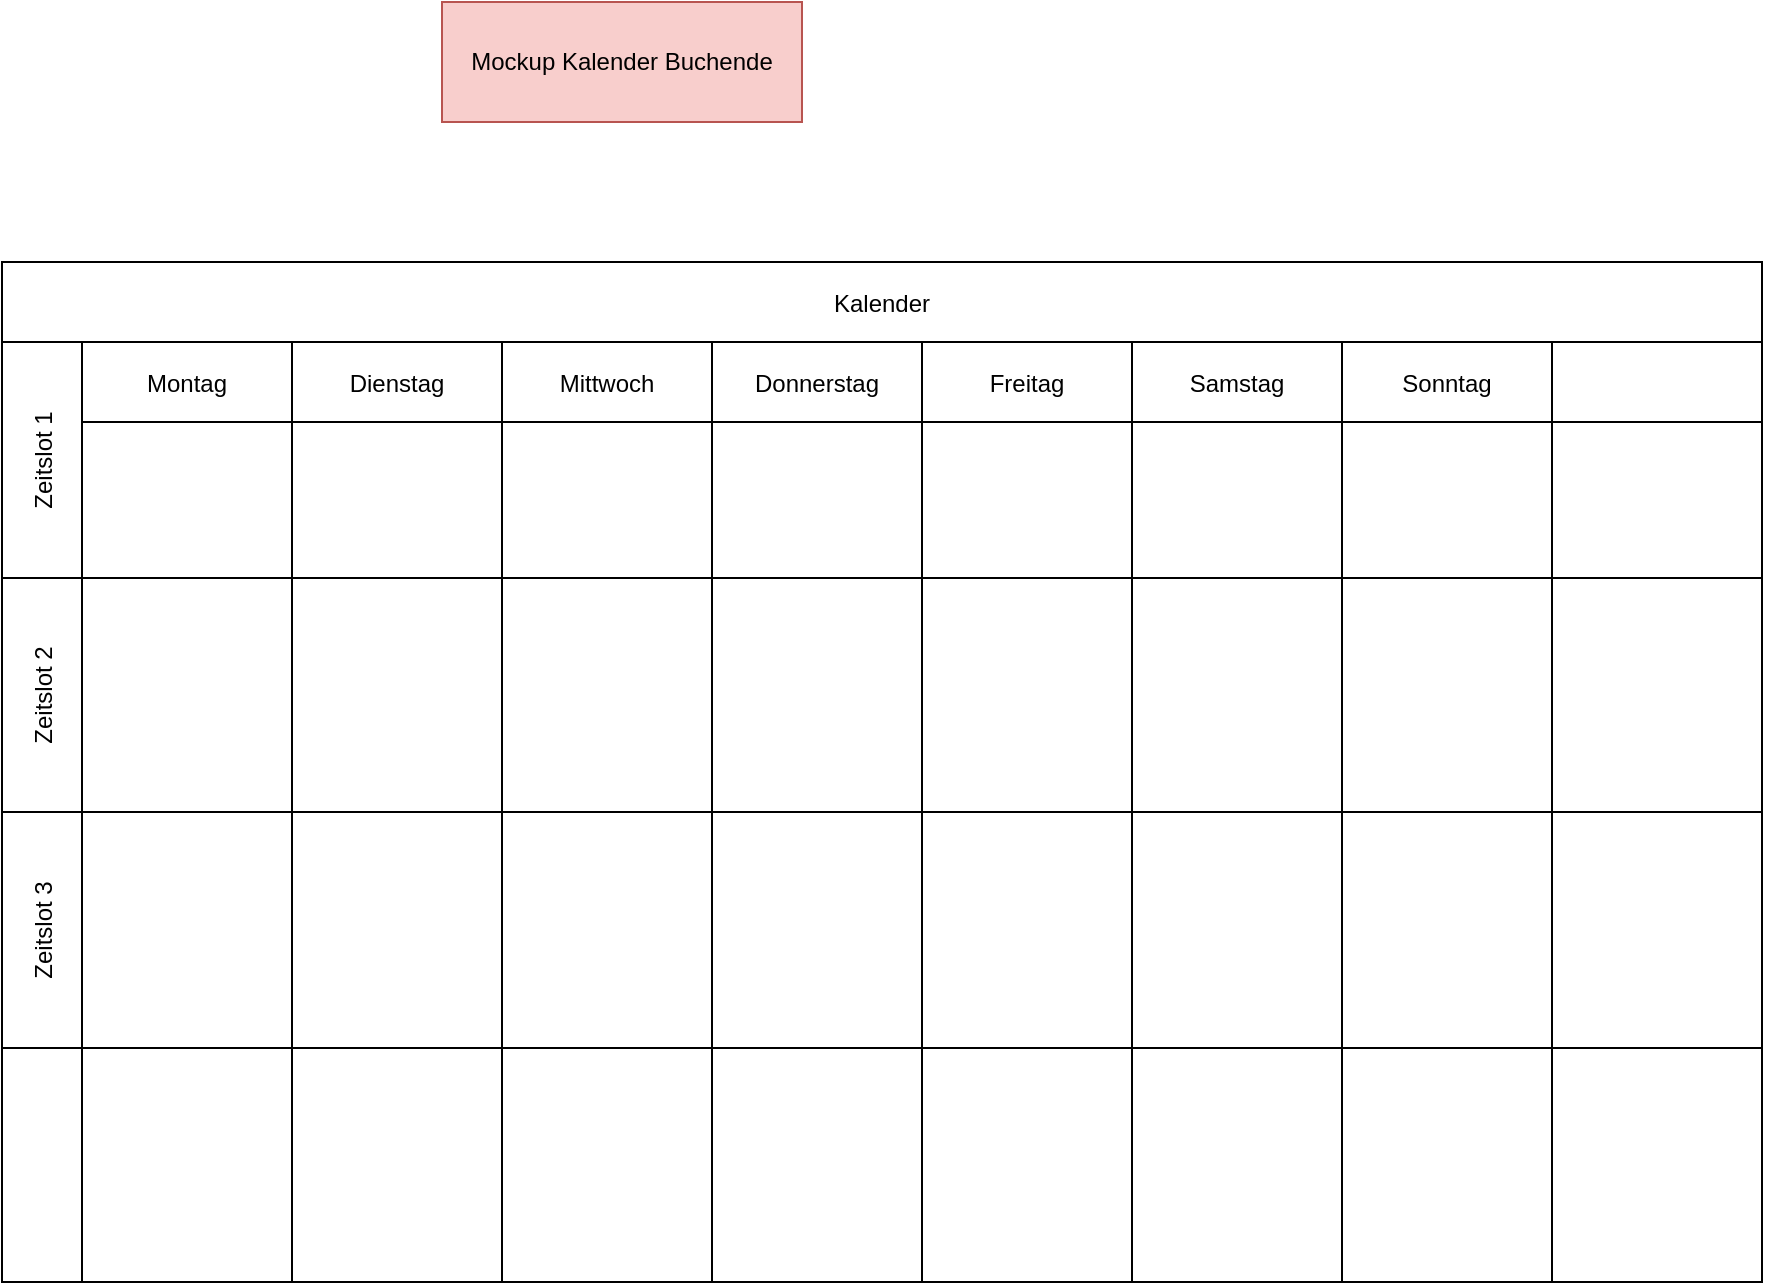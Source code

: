 <mxfile version="24.6.4" type="github">
  <diagram name="Seite-1" id="cYS-9EuOB4i6pcKZ9MJi">
    <mxGraphModel dx="2189" dy="740" grid="1" gridSize="10" guides="1" tooltips="1" connect="1" arrows="1" fold="1" page="1" pageScale="1" pageWidth="827" pageHeight="1169" math="0" shadow="0">
      <root>
        <mxCell id="0" />
        <mxCell id="1" parent="0" />
        <mxCell id="5YDPGhxfkZ1rQy1-W0EN-1" value="Mockup Kalender Buchende" style="rounded=0;whiteSpace=wrap;html=1;fillColor=#f8cecc;strokeColor=#b85450;" parent="1" vertex="1">
          <mxGeometry x="30" y="20" width="180" height="60" as="geometry" />
        </mxCell>
        <mxCell id="zZJHMVHqWspqlWFaA559-3" value="Kalender" style="shape=table;childLayout=tableLayout;startSize=40;collapsible=0;recursiveResize=0;expand=0;" vertex="1" parent="1">
          <mxGeometry x="-190" y="150" width="880" height="510" as="geometry" />
        </mxCell>
        <mxCell id="zZJHMVHqWspqlWFaA559-4" value="Zeitslot 1" style="shape=tableRow;horizontal=0;swimlaneHead=0;swimlaneBody=0;top=0;left=0;strokeColor=inherit;bottom=0;right=0;dropTarget=0;fontStyle=0;fillColor=none;points=[[0,0.5],[1,0.5]];portConstraint=eastwest;startSize=40;collapsible=0;recursiveResize=0;expand=0;" vertex="1" parent="zZJHMVHqWspqlWFaA559-3">
          <mxGeometry y="40" width="880" height="118" as="geometry" />
        </mxCell>
        <mxCell id="zZJHMVHqWspqlWFaA559-5" value="Montag" style="swimlane;swimlaneHead=0;swimlaneBody=0;fontStyle=0;strokeColor=inherit;connectable=0;fillColor=none;startSize=40;collapsible=0;recursiveResize=0;expand=0;" vertex="1" parent="zZJHMVHqWspqlWFaA559-4">
          <mxGeometry x="40" width="105" height="118" as="geometry">
            <mxRectangle width="105" height="118" as="alternateBounds" />
          </mxGeometry>
        </mxCell>
        <mxCell id="zZJHMVHqWspqlWFaA559-6" value="Dienstag" style="swimlane;swimlaneHead=0;swimlaneBody=0;fontStyle=0;strokeColor=inherit;connectable=0;fillColor=none;startSize=40;collapsible=0;recursiveResize=0;expand=0;" vertex="1" parent="zZJHMVHqWspqlWFaA559-4">
          <mxGeometry x="145" width="105" height="118" as="geometry">
            <mxRectangle width="105" height="118" as="alternateBounds" />
          </mxGeometry>
        </mxCell>
        <mxCell id="zZJHMVHqWspqlWFaA559-7" value="Mittwoch" style="swimlane;swimlaneHead=0;swimlaneBody=0;fontStyle=0;strokeColor=inherit;connectable=0;fillColor=none;startSize=40;collapsible=0;recursiveResize=0;expand=0;" vertex="1" parent="zZJHMVHqWspqlWFaA559-4">
          <mxGeometry x="250" width="105" height="118" as="geometry">
            <mxRectangle width="105" height="118" as="alternateBounds" />
          </mxGeometry>
        </mxCell>
        <mxCell id="zZJHMVHqWspqlWFaA559-8" value="Donnerstag" style="swimlane;swimlaneHead=0;swimlaneBody=0;fontStyle=0;strokeColor=inherit;connectable=0;fillColor=none;startSize=40;collapsible=0;recursiveResize=0;expand=0;" vertex="1" parent="zZJHMVHqWspqlWFaA559-4">
          <mxGeometry x="355" width="105" height="118" as="geometry">
            <mxRectangle width="105" height="118" as="alternateBounds" />
          </mxGeometry>
        </mxCell>
        <mxCell id="zZJHMVHqWspqlWFaA559-9" value="Freitag" style="swimlane;swimlaneHead=0;swimlaneBody=0;fontStyle=0;strokeColor=inherit;connectable=0;fillColor=none;startSize=40;collapsible=0;recursiveResize=0;expand=0;" vertex="1" parent="zZJHMVHqWspqlWFaA559-4">
          <mxGeometry x="460" width="105" height="118" as="geometry">
            <mxRectangle width="105" height="118" as="alternateBounds" />
          </mxGeometry>
        </mxCell>
        <mxCell id="zZJHMVHqWspqlWFaA559-10" value="Samstag" style="swimlane;swimlaneHead=0;swimlaneBody=0;fontStyle=0;strokeColor=inherit;connectable=0;fillColor=none;startSize=40;collapsible=0;recursiveResize=0;expand=0;" vertex="1" parent="zZJHMVHqWspqlWFaA559-4">
          <mxGeometry x="565" width="105" height="118" as="geometry">
            <mxRectangle width="105" height="118" as="alternateBounds" />
          </mxGeometry>
        </mxCell>
        <mxCell id="zZJHMVHqWspqlWFaA559-11" value="Sonntag" style="swimlane;swimlaneHead=0;swimlaneBody=0;fontStyle=0;strokeColor=inherit;connectable=0;fillColor=none;startSize=40;collapsible=0;recursiveResize=0;expand=0;" vertex="1" parent="zZJHMVHqWspqlWFaA559-4">
          <mxGeometry x="670" width="105" height="118" as="geometry">
            <mxRectangle width="105" height="118" as="alternateBounds" />
          </mxGeometry>
        </mxCell>
        <mxCell id="zZJHMVHqWspqlWFaA559-12" value="" style="swimlane;swimlaneHead=0;swimlaneBody=0;fontStyle=0;strokeColor=inherit;connectable=0;fillColor=none;startSize=40;collapsible=0;recursiveResize=0;expand=0;" vertex="1" parent="zZJHMVHqWspqlWFaA559-4">
          <mxGeometry x="775" width="105" height="118" as="geometry">
            <mxRectangle width="105" height="118" as="alternateBounds" />
          </mxGeometry>
        </mxCell>
        <mxCell id="zZJHMVHqWspqlWFaA559-13" value="Zeitslot 2" style="shape=tableRow;horizontal=0;swimlaneHead=0;swimlaneBody=0;top=0;left=0;strokeColor=inherit;bottom=0;right=0;dropTarget=0;fontStyle=0;fillColor=none;points=[[0,0.5],[1,0.5]];portConstraint=eastwest;startSize=40;collapsible=0;recursiveResize=0;expand=0;" vertex="1" parent="zZJHMVHqWspqlWFaA559-3">
          <mxGeometry y="158" width="880" height="117" as="geometry" />
        </mxCell>
        <mxCell id="zZJHMVHqWspqlWFaA559-14" value="" style="swimlane;swimlaneHead=0;swimlaneBody=0;fontStyle=0;connectable=0;strokeColor=inherit;fillColor=none;startSize=0;collapsible=0;recursiveResize=0;expand=0;" vertex="1" parent="zZJHMVHqWspqlWFaA559-13">
          <mxGeometry x="40" width="105" height="117" as="geometry">
            <mxRectangle width="105" height="117" as="alternateBounds" />
          </mxGeometry>
        </mxCell>
        <mxCell id="zZJHMVHqWspqlWFaA559-15" value="" style="swimlane;swimlaneHead=0;swimlaneBody=0;fontStyle=0;connectable=0;strokeColor=inherit;fillColor=none;startSize=0;collapsible=0;recursiveResize=0;expand=0;" vertex="1" parent="zZJHMVHqWspqlWFaA559-13">
          <mxGeometry x="145" width="105" height="117" as="geometry">
            <mxRectangle width="105" height="117" as="alternateBounds" />
          </mxGeometry>
        </mxCell>
        <mxCell id="zZJHMVHqWspqlWFaA559-16" value="" style="swimlane;swimlaneHead=0;swimlaneBody=0;fontStyle=0;connectable=0;strokeColor=inherit;fillColor=none;startSize=0;collapsible=0;recursiveResize=0;expand=0;" vertex="1" parent="zZJHMVHqWspqlWFaA559-13">
          <mxGeometry x="250" width="105" height="117" as="geometry">
            <mxRectangle width="105" height="117" as="alternateBounds" />
          </mxGeometry>
        </mxCell>
        <mxCell id="zZJHMVHqWspqlWFaA559-17" value="" style="swimlane;swimlaneHead=0;swimlaneBody=0;fontStyle=0;connectable=0;strokeColor=inherit;fillColor=none;startSize=0;collapsible=0;recursiveResize=0;expand=0;" vertex="1" parent="zZJHMVHqWspqlWFaA559-13">
          <mxGeometry x="355" width="105" height="117" as="geometry">
            <mxRectangle width="105" height="117" as="alternateBounds" />
          </mxGeometry>
        </mxCell>
        <mxCell id="zZJHMVHqWspqlWFaA559-18" value="" style="swimlane;swimlaneHead=0;swimlaneBody=0;fontStyle=0;connectable=0;strokeColor=inherit;fillColor=none;startSize=0;collapsible=0;recursiveResize=0;expand=0;" vertex="1" parent="zZJHMVHqWspqlWFaA559-13">
          <mxGeometry x="460" width="105" height="117" as="geometry">
            <mxRectangle width="105" height="117" as="alternateBounds" />
          </mxGeometry>
        </mxCell>
        <mxCell id="zZJHMVHqWspqlWFaA559-19" value="" style="swimlane;swimlaneHead=0;swimlaneBody=0;fontStyle=0;connectable=0;strokeColor=inherit;fillColor=none;startSize=0;collapsible=0;recursiveResize=0;expand=0;" vertex="1" parent="zZJHMVHqWspqlWFaA559-13">
          <mxGeometry x="565" width="105" height="117" as="geometry">
            <mxRectangle width="105" height="117" as="alternateBounds" />
          </mxGeometry>
        </mxCell>
        <mxCell id="zZJHMVHqWspqlWFaA559-20" value="" style="swimlane;swimlaneHead=0;swimlaneBody=0;fontStyle=0;connectable=0;strokeColor=inherit;fillColor=none;startSize=0;collapsible=0;recursiveResize=0;expand=0;" vertex="1" parent="zZJHMVHqWspqlWFaA559-13">
          <mxGeometry x="670" width="105" height="117" as="geometry">
            <mxRectangle width="105" height="117" as="alternateBounds" />
          </mxGeometry>
        </mxCell>
        <mxCell id="zZJHMVHqWspqlWFaA559-21" value="" style="swimlane;swimlaneHead=0;swimlaneBody=0;fontStyle=0;connectable=0;strokeColor=inherit;fillColor=none;startSize=0;collapsible=0;recursiveResize=0;expand=0;" vertex="1" parent="zZJHMVHqWspqlWFaA559-13">
          <mxGeometry x="775" width="105" height="117" as="geometry">
            <mxRectangle width="105" height="117" as="alternateBounds" />
          </mxGeometry>
        </mxCell>
        <mxCell id="zZJHMVHqWspqlWFaA559-22" value="Zeitslot 3" style="shape=tableRow;horizontal=0;swimlaneHead=0;swimlaneBody=0;top=0;left=0;strokeColor=inherit;bottom=0;right=0;dropTarget=0;fontStyle=0;fillColor=none;points=[[0,0.5],[1,0.5]];portConstraint=eastwest;startSize=40;collapsible=0;recursiveResize=0;expand=0;" vertex="1" parent="zZJHMVHqWspqlWFaA559-3">
          <mxGeometry y="275" width="880" height="118" as="geometry" />
        </mxCell>
        <mxCell id="zZJHMVHqWspqlWFaA559-23" value="" style="swimlane;swimlaneHead=0;swimlaneBody=0;fontStyle=0;connectable=0;strokeColor=inherit;fillColor=none;startSize=0;collapsible=0;recursiveResize=0;expand=0;" vertex="1" parent="zZJHMVHqWspqlWFaA559-22">
          <mxGeometry x="40" width="105" height="118" as="geometry">
            <mxRectangle width="105" height="118" as="alternateBounds" />
          </mxGeometry>
        </mxCell>
        <mxCell id="zZJHMVHqWspqlWFaA559-24" value="" style="swimlane;swimlaneHead=0;swimlaneBody=0;fontStyle=0;connectable=0;strokeColor=inherit;fillColor=none;startSize=0;collapsible=0;recursiveResize=0;expand=0;" vertex="1" parent="zZJHMVHqWspqlWFaA559-22">
          <mxGeometry x="145" width="105" height="118" as="geometry">
            <mxRectangle width="105" height="118" as="alternateBounds" />
          </mxGeometry>
        </mxCell>
        <mxCell id="zZJHMVHqWspqlWFaA559-25" value="" style="swimlane;swimlaneHead=0;swimlaneBody=0;fontStyle=0;connectable=0;strokeColor=inherit;fillColor=none;startSize=0;collapsible=0;recursiveResize=0;expand=0;" vertex="1" parent="zZJHMVHqWspqlWFaA559-22">
          <mxGeometry x="250" width="105" height="118" as="geometry">
            <mxRectangle width="105" height="118" as="alternateBounds" />
          </mxGeometry>
        </mxCell>
        <mxCell id="zZJHMVHqWspqlWFaA559-26" value="" style="swimlane;swimlaneHead=0;swimlaneBody=0;fontStyle=0;connectable=0;strokeColor=inherit;fillColor=none;startSize=0;collapsible=0;recursiveResize=0;expand=0;" vertex="1" parent="zZJHMVHqWspqlWFaA559-22">
          <mxGeometry x="355" width="105" height="118" as="geometry">
            <mxRectangle width="105" height="118" as="alternateBounds" />
          </mxGeometry>
        </mxCell>
        <mxCell id="zZJHMVHqWspqlWFaA559-27" value="" style="swimlane;swimlaneHead=0;swimlaneBody=0;fontStyle=0;connectable=0;strokeColor=inherit;fillColor=none;startSize=0;collapsible=0;recursiveResize=0;expand=0;" vertex="1" parent="zZJHMVHqWspqlWFaA559-22">
          <mxGeometry x="460" width="105" height="118" as="geometry">
            <mxRectangle width="105" height="118" as="alternateBounds" />
          </mxGeometry>
        </mxCell>
        <mxCell id="zZJHMVHqWspqlWFaA559-28" value="" style="swimlane;swimlaneHead=0;swimlaneBody=0;fontStyle=0;connectable=0;strokeColor=inherit;fillColor=none;startSize=0;collapsible=0;recursiveResize=0;expand=0;" vertex="1" parent="zZJHMVHqWspqlWFaA559-22">
          <mxGeometry x="565" width="105" height="118" as="geometry">
            <mxRectangle width="105" height="118" as="alternateBounds" />
          </mxGeometry>
        </mxCell>
        <mxCell id="zZJHMVHqWspqlWFaA559-29" value="" style="swimlane;swimlaneHead=0;swimlaneBody=0;fontStyle=0;connectable=0;strokeColor=inherit;fillColor=none;startSize=0;collapsible=0;recursiveResize=0;expand=0;" vertex="1" parent="zZJHMVHqWspqlWFaA559-22">
          <mxGeometry x="670" width="105" height="118" as="geometry">
            <mxRectangle width="105" height="118" as="alternateBounds" />
          </mxGeometry>
        </mxCell>
        <mxCell id="zZJHMVHqWspqlWFaA559-30" value="" style="swimlane;swimlaneHead=0;swimlaneBody=0;fontStyle=0;connectable=0;strokeColor=inherit;fillColor=none;startSize=0;collapsible=0;recursiveResize=0;expand=0;" vertex="1" parent="zZJHMVHqWspqlWFaA559-22">
          <mxGeometry x="775" width="105" height="118" as="geometry">
            <mxRectangle width="105" height="118" as="alternateBounds" />
          </mxGeometry>
        </mxCell>
        <mxCell id="zZJHMVHqWspqlWFaA559-31" value="" style="shape=tableRow;horizontal=0;swimlaneHead=0;swimlaneBody=0;top=0;left=0;strokeColor=inherit;bottom=0;right=0;dropTarget=0;fontStyle=0;fillColor=none;points=[[0,0.5],[1,0.5]];portConstraint=eastwest;startSize=40;collapsible=0;recursiveResize=0;expand=0;" vertex="1" parent="zZJHMVHqWspqlWFaA559-3">
          <mxGeometry y="393" width="880" height="117" as="geometry" />
        </mxCell>
        <mxCell id="zZJHMVHqWspqlWFaA559-32" value="" style="swimlane;swimlaneHead=0;swimlaneBody=0;fontStyle=0;connectable=0;strokeColor=inherit;fillColor=none;startSize=0;collapsible=0;recursiveResize=0;expand=0;" vertex="1" parent="zZJHMVHqWspqlWFaA559-31">
          <mxGeometry x="40" width="105" height="117" as="geometry">
            <mxRectangle width="105" height="117" as="alternateBounds" />
          </mxGeometry>
        </mxCell>
        <mxCell id="zZJHMVHqWspqlWFaA559-33" value="" style="swimlane;swimlaneHead=0;swimlaneBody=0;fontStyle=0;connectable=0;strokeColor=inherit;fillColor=none;startSize=0;collapsible=0;recursiveResize=0;expand=0;" vertex="1" parent="zZJHMVHqWspqlWFaA559-31">
          <mxGeometry x="145" width="105" height="117" as="geometry">
            <mxRectangle width="105" height="117" as="alternateBounds" />
          </mxGeometry>
        </mxCell>
        <mxCell id="zZJHMVHqWspqlWFaA559-34" value="" style="swimlane;swimlaneHead=0;swimlaneBody=0;fontStyle=0;connectable=0;strokeColor=inherit;fillColor=none;startSize=0;collapsible=0;recursiveResize=0;expand=0;" vertex="1" parent="zZJHMVHqWspqlWFaA559-31">
          <mxGeometry x="250" width="105" height="117" as="geometry">
            <mxRectangle width="105" height="117" as="alternateBounds" />
          </mxGeometry>
        </mxCell>
        <mxCell id="zZJHMVHqWspqlWFaA559-35" value="" style="swimlane;swimlaneHead=0;swimlaneBody=0;fontStyle=0;connectable=0;strokeColor=inherit;fillColor=none;startSize=0;collapsible=0;recursiveResize=0;expand=0;" vertex="1" parent="zZJHMVHqWspqlWFaA559-31">
          <mxGeometry x="355" width="105" height="117" as="geometry">
            <mxRectangle width="105" height="117" as="alternateBounds" />
          </mxGeometry>
        </mxCell>
        <mxCell id="zZJHMVHqWspqlWFaA559-36" value="" style="swimlane;swimlaneHead=0;swimlaneBody=0;fontStyle=0;connectable=0;strokeColor=inherit;fillColor=none;startSize=0;collapsible=0;recursiveResize=0;expand=0;" vertex="1" parent="zZJHMVHqWspqlWFaA559-31">
          <mxGeometry x="460" width="105" height="117" as="geometry">
            <mxRectangle width="105" height="117" as="alternateBounds" />
          </mxGeometry>
        </mxCell>
        <mxCell id="zZJHMVHqWspqlWFaA559-37" value="" style="swimlane;swimlaneHead=0;swimlaneBody=0;fontStyle=0;connectable=0;strokeColor=inherit;fillColor=none;startSize=0;collapsible=0;recursiveResize=0;expand=0;" vertex="1" parent="zZJHMVHqWspqlWFaA559-31">
          <mxGeometry x="565" width="105" height="117" as="geometry">
            <mxRectangle width="105" height="117" as="alternateBounds" />
          </mxGeometry>
        </mxCell>
        <mxCell id="zZJHMVHqWspqlWFaA559-38" value="" style="swimlane;swimlaneHead=0;swimlaneBody=0;fontStyle=0;connectable=0;strokeColor=inherit;fillColor=none;startSize=0;collapsible=0;recursiveResize=0;expand=0;" vertex="1" parent="zZJHMVHqWspqlWFaA559-31">
          <mxGeometry x="670" width="105" height="117" as="geometry">
            <mxRectangle width="105" height="117" as="alternateBounds" />
          </mxGeometry>
        </mxCell>
        <mxCell id="zZJHMVHqWspqlWFaA559-39" value="" style="swimlane;swimlaneHead=0;swimlaneBody=0;fontStyle=0;connectable=0;strokeColor=inherit;fillColor=none;startSize=0;collapsible=0;recursiveResize=0;expand=0;" vertex="1" parent="zZJHMVHqWspqlWFaA559-31">
          <mxGeometry x="775" width="105" height="117" as="geometry">
            <mxRectangle width="105" height="117" as="alternateBounds" />
          </mxGeometry>
        </mxCell>
      </root>
    </mxGraphModel>
  </diagram>
</mxfile>
